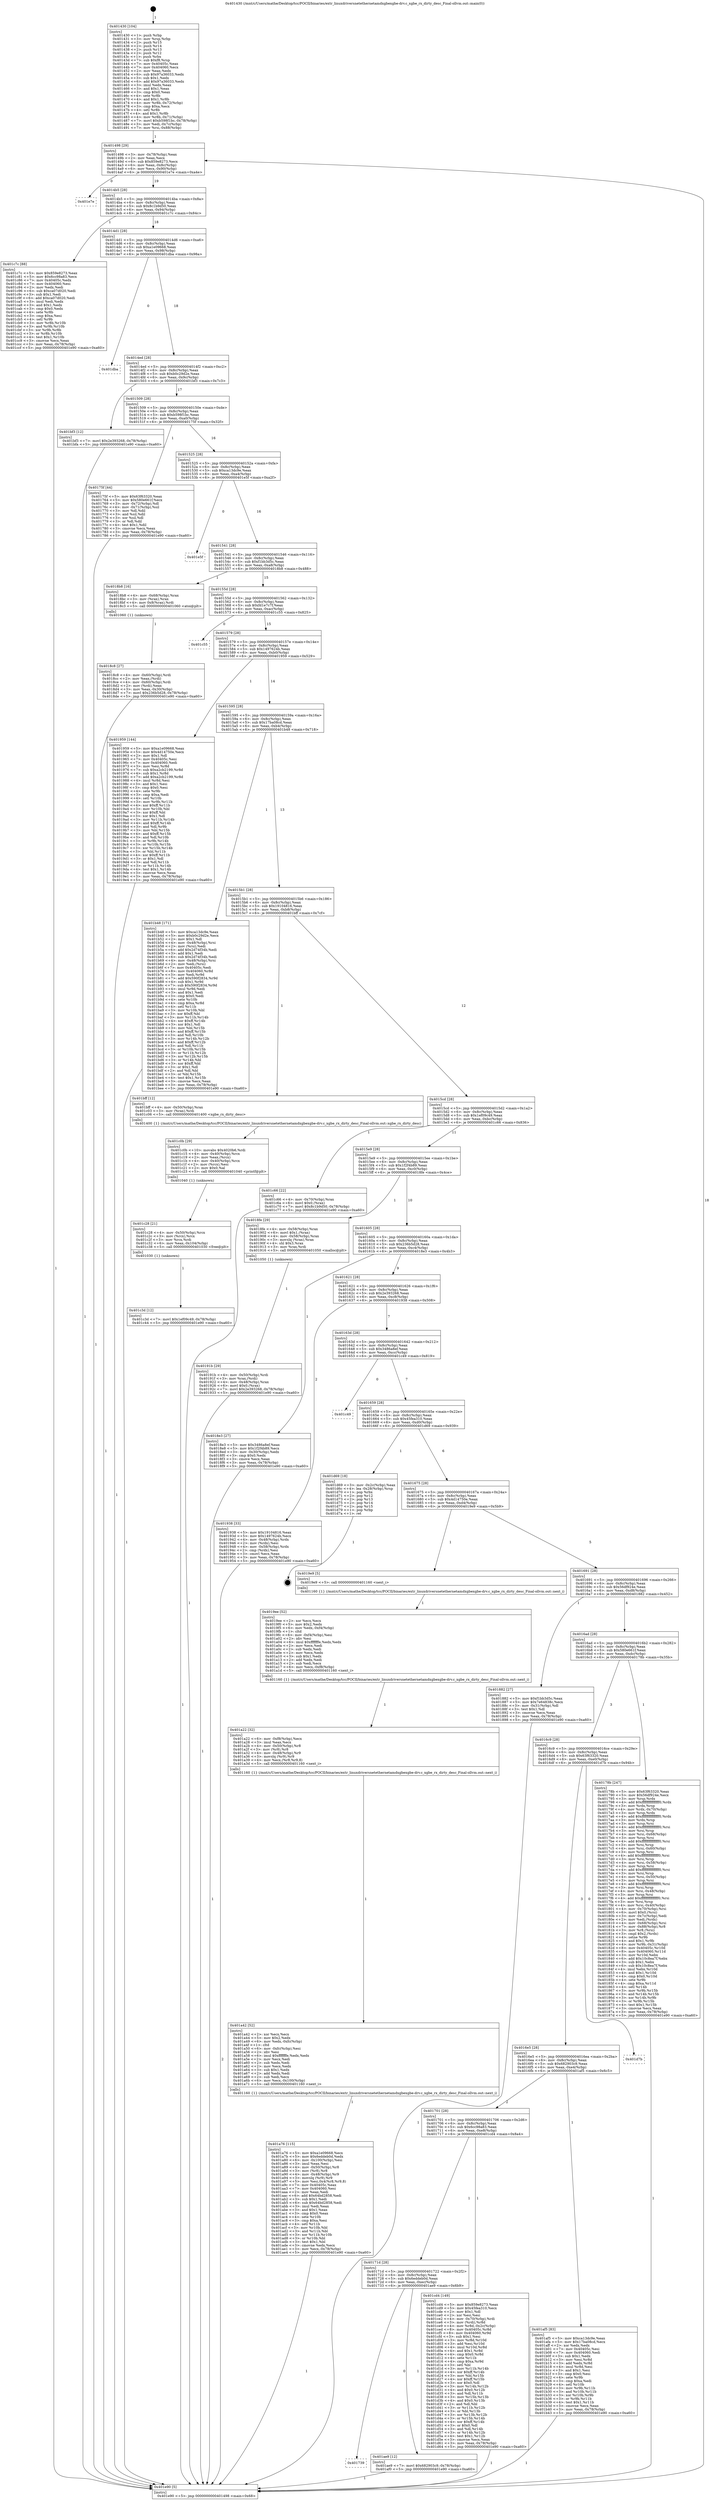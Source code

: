 digraph "0x401430" {
  label = "0x401430 (/mnt/c/Users/mathe/Desktop/tcc/POCII/binaries/extr_linuxdriversnetethernetamdxgbexgbe-drv.c_xgbe_rx_dirty_desc_Final-ollvm.out::main(0))"
  labelloc = "t"
  node[shape=record]

  Entry [label="",width=0.3,height=0.3,shape=circle,fillcolor=black,style=filled]
  "0x401498" [label="{
     0x401498 [29]\l
     | [instrs]\l
     &nbsp;&nbsp;0x401498 \<+3\>: mov -0x78(%rbp),%eax\l
     &nbsp;&nbsp;0x40149b \<+2\>: mov %eax,%ecx\l
     &nbsp;&nbsp;0x40149d \<+6\>: sub $0x859e8273,%ecx\l
     &nbsp;&nbsp;0x4014a3 \<+6\>: mov %eax,-0x8c(%rbp)\l
     &nbsp;&nbsp;0x4014a9 \<+6\>: mov %ecx,-0x90(%rbp)\l
     &nbsp;&nbsp;0x4014af \<+6\>: je 0000000000401e7e \<main+0xa4e\>\l
  }"]
  "0x401e7e" [label="{
     0x401e7e\l
  }", style=dashed]
  "0x4014b5" [label="{
     0x4014b5 [28]\l
     | [instrs]\l
     &nbsp;&nbsp;0x4014b5 \<+5\>: jmp 00000000004014ba \<main+0x8a\>\l
     &nbsp;&nbsp;0x4014ba \<+6\>: mov -0x8c(%rbp),%eax\l
     &nbsp;&nbsp;0x4014c0 \<+5\>: sub $0x8c1b9d50,%eax\l
     &nbsp;&nbsp;0x4014c5 \<+6\>: mov %eax,-0x94(%rbp)\l
     &nbsp;&nbsp;0x4014cb \<+6\>: je 0000000000401c7c \<main+0x84c\>\l
  }"]
  Exit [label="",width=0.3,height=0.3,shape=circle,fillcolor=black,style=filled,peripheries=2]
  "0x401c7c" [label="{
     0x401c7c [88]\l
     | [instrs]\l
     &nbsp;&nbsp;0x401c7c \<+5\>: mov $0x859e8273,%eax\l
     &nbsp;&nbsp;0x401c81 \<+5\>: mov $0x6cc98a83,%ecx\l
     &nbsp;&nbsp;0x401c86 \<+7\>: mov 0x40405c,%edx\l
     &nbsp;&nbsp;0x401c8d \<+7\>: mov 0x404060,%esi\l
     &nbsp;&nbsp;0x401c94 \<+2\>: mov %edx,%edi\l
     &nbsp;&nbsp;0x401c96 \<+6\>: sub $0xca07d020,%edi\l
     &nbsp;&nbsp;0x401c9c \<+3\>: sub $0x1,%edi\l
     &nbsp;&nbsp;0x401c9f \<+6\>: add $0xca07d020,%edi\l
     &nbsp;&nbsp;0x401ca5 \<+3\>: imul %edi,%edx\l
     &nbsp;&nbsp;0x401ca8 \<+3\>: and $0x1,%edx\l
     &nbsp;&nbsp;0x401cab \<+3\>: cmp $0x0,%edx\l
     &nbsp;&nbsp;0x401cae \<+4\>: sete %r8b\l
     &nbsp;&nbsp;0x401cb2 \<+3\>: cmp $0xa,%esi\l
     &nbsp;&nbsp;0x401cb5 \<+4\>: setl %r9b\l
     &nbsp;&nbsp;0x401cb9 \<+3\>: mov %r8b,%r10b\l
     &nbsp;&nbsp;0x401cbc \<+3\>: and %r9b,%r10b\l
     &nbsp;&nbsp;0x401cbf \<+3\>: xor %r9b,%r8b\l
     &nbsp;&nbsp;0x401cc2 \<+3\>: or %r8b,%r10b\l
     &nbsp;&nbsp;0x401cc5 \<+4\>: test $0x1,%r10b\l
     &nbsp;&nbsp;0x401cc9 \<+3\>: cmovne %ecx,%eax\l
     &nbsp;&nbsp;0x401ccc \<+3\>: mov %eax,-0x78(%rbp)\l
     &nbsp;&nbsp;0x401ccf \<+5\>: jmp 0000000000401e90 \<main+0xa60\>\l
  }"]
  "0x4014d1" [label="{
     0x4014d1 [28]\l
     | [instrs]\l
     &nbsp;&nbsp;0x4014d1 \<+5\>: jmp 00000000004014d6 \<main+0xa6\>\l
     &nbsp;&nbsp;0x4014d6 \<+6\>: mov -0x8c(%rbp),%eax\l
     &nbsp;&nbsp;0x4014dc \<+5\>: sub $0xa1e09668,%eax\l
     &nbsp;&nbsp;0x4014e1 \<+6\>: mov %eax,-0x98(%rbp)\l
     &nbsp;&nbsp;0x4014e7 \<+6\>: je 0000000000401dba \<main+0x98a\>\l
  }"]
  "0x401c3d" [label="{
     0x401c3d [12]\l
     | [instrs]\l
     &nbsp;&nbsp;0x401c3d \<+7\>: movl $0x1ef09c49,-0x78(%rbp)\l
     &nbsp;&nbsp;0x401c44 \<+5\>: jmp 0000000000401e90 \<main+0xa60\>\l
  }"]
  "0x401dba" [label="{
     0x401dba\l
  }", style=dashed]
  "0x4014ed" [label="{
     0x4014ed [28]\l
     | [instrs]\l
     &nbsp;&nbsp;0x4014ed \<+5\>: jmp 00000000004014f2 \<main+0xc2\>\l
     &nbsp;&nbsp;0x4014f2 \<+6\>: mov -0x8c(%rbp),%eax\l
     &nbsp;&nbsp;0x4014f8 \<+5\>: sub $0xb0c29d2e,%eax\l
     &nbsp;&nbsp;0x4014fd \<+6\>: mov %eax,-0x9c(%rbp)\l
     &nbsp;&nbsp;0x401503 \<+6\>: je 0000000000401bf3 \<main+0x7c3\>\l
  }"]
  "0x401c28" [label="{
     0x401c28 [21]\l
     | [instrs]\l
     &nbsp;&nbsp;0x401c28 \<+4\>: mov -0x50(%rbp),%rcx\l
     &nbsp;&nbsp;0x401c2c \<+3\>: mov (%rcx),%rcx\l
     &nbsp;&nbsp;0x401c2f \<+3\>: mov %rcx,%rdi\l
     &nbsp;&nbsp;0x401c32 \<+6\>: mov %eax,-0x104(%rbp)\l
     &nbsp;&nbsp;0x401c38 \<+5\>: call 0000000000401030 \<free@plt\>\l
     | [calls]\l
     &nbsp;&nbsp;0x401030 \{1\} (unknown)\l
  }"]
  "0x401bf3" [label="{
     0x401bf3 [12]\l
     | [instrs]\l
     &nbsp;&nbsp;0x401bf3 \<+7\>: movl $0x2e393268,-0x78(%rbp)\l
     &nbsp;&nbsp;0x401bfa \<+5\>: jmp 0000000000401e90 \<main+0xa60\>\l
  }"]
  "0x401509" [label="{
     0x401509 [28]\l
     | [instrs]\l
     &nbsp;&nbsp;0x401509 \<+5\>: jmp 000000000040150e \<main+0xde\>\l
     &nbsp;&nbsp;0x40150e \<+6\>: mov -0x8c(%rbp),%eax\l
     &nbsp;&nbsp;0x401514 \<+5\>: sub $0xb598f1bc,%eax\l
     &nbsp;&nbsp;0x401519 \<+6\>: mov %eax,-0xa0(%rbp)\l
     &nbsp;&nbsp;0x40151f \<+6\>: je 000000000040175f \<main+0x32f\>\l
  }"]
  "0x401c0b" [label="{
     0x401c0b [29]\l
     | [instrs]\l
     &nbsp;&nbsp;0x401c0b \<+10\>: movabs $0x4020b6,%rdi\l
     &nbsp;&nbsp;0x401c15 \<+4\>: mov -0x40(%rbp),%rcx\l
     &nbsp;&nbsp;0x401c19 \<+2\>: mov %eax,(%rcx)\l
     &nbsp;&nbsp;0x401c1b \<+4\>: mov -0x40(%rbp),%rcx\l
     &nbsp;&nbsp;0x401c1f \<+2\>: mov (%rcx),%esi\l
     &nbsp;&nbsp;0x401c21 \<+2\>: mov $0x0,%al\l
     &nbsp;&nbsp;0x401c23 \<+5\>: call 0000000000401040 \<printf@plt\>\l
     | [calls]\l
     &nbsp;&nbsp;0x401040 \{1\} (unknown)\l
  }"]
  "0x40175f" [label="{
     0x40175f [44]\l
     | [instrs]\l
     &nbsp;&nbsp;0x40175f \<+5\>: mov $0x63f63320,%eax\l
     &nbsp;&nbsp;0x401764 \<+5\>: mov $0x580e661f,%ecx\l
     &nbsp;&nbsp;0x401769 \<+3\>: mov -0x72(%rbp),%dl\l
     &nbsp;&nbsp;0x40176c \<+4\>: mov -0x71(%rbp),%sil\l
     &nbsp;&nbsp;0x401770 \<+3\>: mov %dl,%dil\l
     &nbsp;&nbsp;0x401773 \<+3\>: and %sil,%dil\l
     &nbsp;&nbsp;0x401776 \<+3\>: xor %sil,%dl\l
     &nbsp;&nbsp;0x401779 \<+3\>: or %dl,%dil\l
     &nbsp;&nbsp;0x40177c \<+4\>: test $0x1,%dil\l
     &nbsp;&nbsp;0x401780 \<+3\>: cmovne %ecx,%eax\l
     &nbsp;&nbsp;0x401783 \<+3\>: mov %eax,-0x78(%rbp)\l
     &nbsp;&nbsp;0x401786 \<+5\>: jmp 0000000000401e90 \<main+0xa60\>\l
  }"]
  "0x401525" [label="{
     0x401525 [28]\l
     | [instrs]\l
     &nbsp;&nbsp;0x401525 \<+5\>: jmp 000000000040152a \<main+0xfa\>\l
     &nbsp;&nbsp;0x40152a \<+6\>: mov -0x8c(%rbp),%eax\l
     &nbsp;&nbsp;0x401530 \<+5\>: sub $0xca13dc9e,%eax\l
     &nbsp;&nbsp;0x401535 \<+6\>: mov %eax,-0xa4(%rbp)\l
     &nbsp;&nbsp;0x40153b \<+6\>: je 0000000000401e5f \<main+0xa2f\>\l
  }"]
  "0x401e90" [label="{
     0x401e90 [5]\l
     | [instrs]\l
     &nbsp;&nbsp;0x401e90 \<+5\>: jmp 0000000000401498 \<main+0x68\>\l
  }"]
  "0x401430" [label="{
     0x401430 [104]\l
     | [instrs]\l
     &nbsp;&nbsp;0x401430 \<+1\>: push %rbp\l
     &nbsp;&nbsp;0x401431 \<+3\>: mov %rsp,%rbp\l
     &nbsp;&nbsp;0x401434 \<+2\>: push %r15\l
     &nbsp;&nbsp;0x401436 \<+2\>: push %r14\l
     &nbsp;&nbsp;0x401438 \<+2\>: push %r13\l
     &nbsp;&nbsp;0x40143a \<+2\>: push %r12\l
     &nbsp;&nbsp;0x40143c \<+1\>: push %rbx\l
     &nbsp;&nbsp;0x40143d \<+7\>: sub $0xf8,%rsp\l
     &nbsp;&nbsp;0x401444 \<+7\>: mov 0x40405c,%eax\l
     &nbsp;&nbsp;0x40144b \<+7\>: mov 0x404060,%ecx\l
     &nbsp;&nbsp;0x401452 \<+2\>: mov %eax,%edx\l
     &nbsp;&nbsp;0x401454 \<+6\>: sub $0x97a36033,%edx\l
     &nbsp;&nbsp;0x40145a \<+3\>: sub $0x1,%edx\l
     &nbsp;&nbsp;0x40145d \<+6\>: add $0x97a36033,%edx\l
     &nbsp;&nbsp;0x401463 \<+3\>: imul %edx,%eax\l
     &nbsp;&nbsp;0x401466 \<+3\>: and $0x1,%eax\l
     &nbsp;&nbsp;0x401469 \<+3\>: cmp $0x0,%eax\l
     &nbsp;&nbsp;0x40146c \<+4\>: sete %r8b\l
     &nbsp;&nbsp;0x401470 \<+4\>: and $0x1,%r8b\l
     &nbsp;&nbsp;0x401474 \<+4\>: mov %r8b,-0x72(%rbp)\l
     &nbsp;&nbsp;0x401478 \<+3\>: cmp $0xa,%ecx\l
     &nbsp;&nbsp;0x40147b \<+4\>: setl %r8b\l
     &nbsp;&nbsp;0x40147f \<+4\>: and $0x1,%r8b\l
     &nbsp;&nbsp;0x401483 \<+4\>: mov %r8b,-0x71(%rbp)\l
     &nbsp;&nbsp;0x401487 \<+7\>: movl $0xb598f1bc,-0x78(%rbp)\l
     &nbsp;&nbsp;0x40148e \<+3\>: mov %edi,-0x7c(%rbp)\l
     &nbsp;&nbsp;0x401491 \<+7\>: mov %rsi,-0x88(%rbp)\l
  }"]
  "0x401739" [label="{
     0x401739\l
  }", style=dashed]
  "0x401e5f" [label="{
     0x401e5f\l
  }", style=dashed]
  "0x401541" [label="{
     0x401541 [28]\l
     | [instrs]\l
     &nbsp;&nbsp;0x401541 \<+5\>: jmp 0000000000401546 \<main+0x116\>\l
     &nbsp;&nbsp;0x401546 \<+6\>: mov -0x8c(%rbp),%eax\l
     &nbsp;&nbsp;0x40154c \<+5\>: sub $0xf1bb3d5c,%eax\l
     &nbsp;&nbsp;0x401551 \<+6\>: mov %eax,-0xa8(%rbp)\l
     &nbsp;&nbsp;0x401557 \<+6\>: je 00000000004018b8 \<main+0x488\>\l
  }"]
  "0x401ae9" [label="{
     0x401ae9 [12]\l
     | [instrs]\l
     &nbsp;&nbsp;0x401ae9 \<+7\>: movl $0x682903c9,-0x78(%rbp)\l
     &nbsp;&nbsp;0x401af0 \<+5\>: jmp 0000000000401e90 \<main+0xa60\>\l
  }"]
  "0x4018b8" [label="{
     0x4018b8 [16]\l
     | [instrs]\l
     &nbsp;&nbsp;0x4018b8 \<+4\>: mov -0x68(%rbp),%rax\l
     &nbsp;&nbsp;0x4018bc \<+3\>: mov (%rax),%rax\l
     &nbsp;&nbsp;0x4018bf \<+4\>: mov 0x8(%rax),%rdi\l
     &nbsp;&nbsp;0x4018c3 \<+5\>: call 0000000000401060 \<atoi@plt\>\l
     | [calls]\l
     &nbsp;&nbsp;0x401060 \{1\} (unknown)\l
  }"]
  "0x40155d" [label="{
     0x40155d [28]\l
     | [instrs]\l
     &nbsp;&nbsp;0x40155d \<+5\>: jmp 0000000000401562 \<main+0x132\>\l
     &nbsp;&nbsp;0x401562 \<+6\>: mov -0x8c(%rbp),%eax\l
     &nbsp;&nbsp;0x401568 \<+5\>: sub $0xfd1e7c7f,%eax\l
     &nbsp;&nbsp;0x40156d \<+6\>: mov %eax,-0xac(%rbp)\l
     &nbsp;&nbsp;0x401573 \<+6\>: je 0000000000401c55 \<main+0x825\>\l
  }"]
  "0x40171d" [label="{
     0x40171d [28]\l
     | [instrs]\l
     &nbsp;&nbsp;0x40171d \<+5\>: jmp 0000000000401722 \<main+0x2f2\>\l
     &nbsp;&nbsp;0x401722 \<+6\>: mov -0x8c(%rbp),%eax\l
     &nbsp;&nbsp;0x401728 \<+5\>: sub $0x6eddeb0d,%eax\l
     &nbsp;&nbsp;0x40172d \<+6\>: mov %eax,-0xec(%rbp)\l
     &nbsp;&nbsp;0x401733 \<+6\>: je 0000000000401ae9 \<main+0x6b9\>\l
  }"]
  "0x401c55" [label="{
     0x401c55\l
  }", style=dashed]
  "0x401579" [label="{
     0x401579 [28]\l
     | [instrs]\l
     &nbsp;&nbsp;0x401579 \<+5\>: jmp 000000000040157e \<main+0x14e\>\l
     &nbsp;&nbsp;0x40157e \<+6\>: mov -0x8c(%rbp),%eax\l
     &nbsp;&nbsp;0x401584 \<+5\>: sub $0x1497624b,%eax\l
     &nbsp;&nbsp;0x401589 \<+6\>: mov %eax,-0xb0(%rbp)\l
     &nbsp;&nbsp;0x40158f \<+6\>: je 0000000000401959 \<main+0x529\>\l
  }"]
  "0x401cd4" [label="{
     0x401cd4 [149]\l
     | [instrs]\l
     &nbsp;&nbsp;0x401cd4 \<+5\>: mov $0x859e8273,%eax\l
     &nbsp;&nbsp;0x401cd9 \<+5\>: mov $0x45fea310,%ecx\l
     &nbsp;&nbsp;0x401cde \<+2\>: mov $0x1,%dl\l
     &nbsp;&nbsp;0x401ce0 \<+2\>: xor %esi,%esi\l
     &nbsp;&nbsp;0x401ce2 \<+4\>: mov -0x70(%rbp),%rdi\l
     &nbsp;&nbsp;0x401ce6 \<+3\>: mov (%rdi),%r8d\l
     &nbsp;&nbsp;0x401ce9 \<+4\>: mov %r8d,-0x2c(%rbp)\l
     &nbsp;&nbsp;0x401ced \<+8\>: mov 0x40405c,%r8d\l
     &nbsp;&nbsp;0x401cf5 \<+8\>: mov 0x404060,%r9d\l
     &nbsp;&nbsp;0x401cfd \<+3\>: sub $0x1,%esi\l
     &nbsp;&nbsp;0x401d00 \<+3\>: mov %r8d,%r10d\l
     &nbsp;&nbsp;0x401d03 \<+3\>: add %esi,%r10d\l
     &nbsp;&nbsp;0x401d06 \<+4\>: imul %r10d,%r8d\l
     &nbsp;&nbsp;0x401d0a \<+4\>: and $0x1,%r8d\l
     &nbsp;&nbsp;0x401d0e \<+4\>: cmp $0x0,%r8d\l
     &nbsp;&nbsp;0x401d12 \<+4\>: sete %r11b\l
     &nbsp;&nbsp;0x401d16 \<+4\>: cmp $0xa,%r9d\l
     &nbsp;&nbsp;0x401d1a \<+3\>: setl %bl\l
     &nbsp;&nbsp;0x401d1d \<+3\>: mov %r11b,%r14b\l
     &nbsp;&nbsp;0x401d20 \<+4\>: xor $0xff,%r14b\l
     &nbsp;&nbsp;0x401d24 \<+3\>: mov %bl,%r15b\l
     &nbsp;&nbsp;0x401d27 \<+4\>: xor $0xff,%r15b\l
     &nbsp;&nbsp;0x401d2b \<+3\>: xor $0x0,%dl\l
     &nbsp;&nbsp;0x401d2e \<+3\>: mov %r14b,%r12b\l
     &nbsp;&nbsp;0x401d31 \<+4\>: and $0x0,%r12b\l
     &nbsp;&nbsp;0x401d35 \<+3\>: and %dl,%r11b\l
     &nbsp;&nbsp;0x401d38 \<+3\>: mov %r15b,%r13b\l
     &nbsp;&nbsp;0x401d3b \<+4\>: and $0x0,%r13b\l
     &nbsp;&nbsp;0x401d3f \<+2\>: and %dl,%bl\l
     &nbsp;&nbsp;0x401d41 \<+3\>: or %r11b,%r12b\l
     &nbsp;&nbsp;0x401d44 \<+3\>: or %bl,%r13b\l
     &nbsp;&nbsp;0x401d47 \<+3\>: xor %r13b,%r12b\l
     &nbsp;&nbsp;0x401d4a \<+3\>: or %r15b,%r14b\l
     &nbsp;&nbsp;0x401d4d \<+4\>: xor $0xff,%r14b\l
     &nbsp;&nbsp;0x401d51 \<+3\>: or $0x0,%dl\l
     &nbsp;&nbsp;0x401d54 \<+3\>: and %dl,%r14b\l
     &nbsp;&nbsp;0x401d57 \<+3\>: or %r14b,%r12b\l
     &nbsp;&nbsp;0x401d5a \<+4\>: test $0x1,%r12b\l
     &nbsp;&nbsp;0x401d5e \<+3\>: cmovne %ecx,%eax\l
     &nbsp;&nbsp;0x401d61 \<+3\>: mov %eax,-0x78(%rbp)\l
     &nbsp;&nbsp;0x401d64 \<+5\>: jmp 0000000000401e90 \<main+0xa60\>\l
  }"]
  "0x401959" [label="{
     0x401959 [144]\l
     | [instrs]\l
     &nbsp;&nbsp;0x401959 \<+5\>: mov $0xa1e09668,%eax\l
     &nbsp;&nbsp;0x40195e \<+5\>: mov $0x4d14750e,%ecx\l
     &nbsp;&nbsp;0x401963 \<+2\>: mov $0x1,%dl\l
     &nbsp;&nbsp;0x401965 \<+7\>: mov 0x40405c,%esi\l
     &nbsp;&nbsp;0x40196c \<+7\>: mov 0x404060,%edi\l
     &nbsp;&nbsp;0x401973 \<+3\>: mov %esi,%r8d\l
     &nbsp;&nbsp;0x401976 \<+7\>: sub $0xa2cb2199,%r8d\l
     &nbsp;&nbsp;0x40197d \<+4\>: sub $0x1,%r8d\l
     &nbsp;&nbsp;0x401981 \<+7\>: add $0xa2cb2199,%r8d\l
     &nbsp;&nbsp;0x401988 \<+4\>: imul %r8d,%esi\l
     &nbsp;&nbsp;0x40198c \<+3\>: and $0x1,%esi\l
     &nbsp;&nbsp;0x40198f \<+3\>: cmp $0x0,%esi\l
     &nbsp;&nbsp;0x401992 \<+4\>: sete %r9b\l
     &nbsp;&nbsp;0x401996 \<+3\>: cmp $0xa,%edi\l
     &nbsp;&nbsp;0x401999 \<+4\>: setl %r10b\l
     &nbsp;&nbsp;0x40199d \<+3\>: mov %r9b,%r11b\l
     &nbsp;&nbsp;0x4019a0 \<+4\>: xor $0xff,%r11b\l
     &nbsp;&nbsp;0x4019a4 \<+3\>: mov %r10b,%bl\l
     &nbsp;&nbsp;0x4019a7 \<+3\>: xor $0xff,%bl\l
     &nbsp;&nbsp;0x4019aa \<+3\>: xor $0x1,%dl\l
     &nbsp;&nbsp;0x4019ad \<+3\>: mov %r11b,%r14b\l
     &nbsp;&nbsp;0x4019b0 \<+4\>: and $0xff,%r14b\l
     &nbsp;&nbsp;0x4019b4 \<+3\>: and %dl,%r9b\l
     &nbsp;&nbsp;0x4019b7 \<+3\>: mov %bl,%r15b\l
     &nbsp;&nbsp;0x4019ba \<+4\>: and $0xff,%r15b\l
     &nbsp;&nbsp;0x4019be \<+3\>: and %dl,%r10b\l
     &nbsp;&nbsp;0x4019c1 \<+3\>: or %r9b,%r14b\l
     &nbsp;&nbsp;0x4019c4 \<+3\>: or %r10b,%r15b\l
     &nbsp;&nbsp;0x4019c7 \<+3\>: xor %r15b,%r14b\l
     &nbsp;&nbsp;0x4019ca \<+3\>: or %bl,%r11b\l
     &nbsp;&nbsp;0x4019cd \<+4\>: xor $0xff,%r11b\l
     &nbsp;&nbsp;0x4019d1 \<+3\>: or $0x1,%dl\l
     &nbsp;&nbsp;0x4019d4 \<+3\>: and %dl,%r11b\l
     &nbsp;&nbsp;0x4019d7 \<+3\>: or %r11b,%r14b\l
     &nbsp;&nbsp;0x4019da \<+4\>: test $0x1,%r14b\l
     &nbsp;&nbsp;0x4019de \<+3\>: cmovne %ecx,%eax\l
     &nbsp;&nbsp;0x4019e1 \<+3\>: mov %eax,-0x78(%rbp)\l
     &nbsp;&nbsp;0x4019e4 \<+5\>: jmp 0000000000401e90 \<main+0xa60\>\l
  }"]
  "0x401595" [label="{
     0x401595 [28]\l
     | [instrs]\l
     &nbsp;&nbsp;0x401595 \<+5\>: jmp 000000000040159a \<main+0x16a\>\l
     &nbsp;&nbsp;0x40159a \<+6\>: mov -0x8c(%rbp),%eax\l
     &nbsp;&nbsp;0x4015a0 \<+5\>: sub $0x17ba08cd,%eax\l
     &nbsp;&nbsp;0x4015a5 \<+6\>: mov %eax,-0xb4(%rbp)\l
     &nbsp;&nbsp;0x4015ab \<+6\>: je 0000000000401b48 \<main+0x718\>\l
  }"]
  "0x401701" [label="{
     0x401701 [28]\l
     | [instrs]\l
     &nbsp;&nbsp;0x401701 \<+5\>: jmp 0000000000401706 \<main+0x2d6\>\l
     &nbsp;&nbsp;0x401706 \<+6\>: mov -0x8c(%rbp),%eax\l
     &nbsp;&nbsp;0x40170c \<+5\>: sub $0x6cc98a83,%eax\l
     &nbsp;&nbsp;0x401711 \<+6\>: mov %eax,-0xe8(%rbp)\l
     &nbsp;&nbsp;0x401717 \<+6\>: je 0000000000401cd4 \<main+0x8a4\>\l
  }"]
  "0x401b48" [label="{
     0x401b48 [171]\l
     | [instrs]\l
     &nbsp;&nbsp;0x401b48 \<+5\>: mov $0xca13dc9e,%eax\l
     &nbsp;&nbsp;0x401b4d \<+5\>: mov $0xb0c29d2e,%ecx\l
     &nbsp;&nbsp;0x401b52 \<+2\>: mov $0x1,%dl\l
     &nbsp;&nbsp;0x401b54 \<+4\>: mov -0x48(%rbp),%rsi\l
     &nbsp;&nbsp;0x401b58 \<+2\>: mov (%rsi),%edi\l
     &nbsp;&nbsp;0x401b5a \<+6\>: add $0x2d74f34b,%edi\l
     &nbsp;&nbsp;0x401b60 \<+3\>: add $0x1,%edi\l
     &nbsp;&nbsp;0x401b63 \<+6\>: sub $0x2d74f34b,%edi\l
     &nbsp;&nbsp;0x401b69 \<+4\>: mov -0x48(%rbp),%rsi\l
     &nbsp;&nbsp;0x401b6d \<+2\>: mov %edi,(%rsi)\l
     &nbsp;&nbsp;0x401b6f \<+7\>: mov 0x40405c,%edi\l
     &nbsp;&nbsp;0x401b76 \<+8\>: mov 0x404060,%r8d\l
     &nbsp;&nbsp;0x401b7e \<+3\>: mov %edi,%r9d\l
     &nbsp;&nbsp;0x401b81 \<+7\>: add $0x590f2834,%r9d\l
     &nbsp;&nbsp;0x401b88 \<+4\>: sub $0x1,%r9d\l
     &nbsp;&nbsp;0x401b8c \<+7\>: sub $0x590f2834,%r9d\l
     &nbsp;&nbsp;0x401b93 \<+4\>: imul %r9d,%edi\l
     &nbsp;&nbsp;0x401b97 \<+3\>: and $0x1,%edi\l
     &nbsp;&nbsp;0x401b9a \<+3\>: cmp $0x0,%edi\l
     &nbsp;&nbsp;0x401b9d \<+4\>: sete %r10b\l
     &nbsp;&nbsp;0x401ba1 \<+4\>: cmp $0xa,%r8d\l
     &nbsp;&nbsp;0x401ba5 \<+4\>: setl %r11b\l
     &nbsp;&nbsp;0x401ba9 \<+3\>: mov %r10b,%bl\l
     &nbsp;&nbsp;0x401bac \<+3\>: xor $0xff,%bl\l
     &nbsp;&nbsp;0x401baf \<+3\>: mov %r11b,%r14b\l
     &nbsp;&nbsp;0x401bb2 \<+4\>: xor $0xff,%r14b\l
     &nbsp;&nbsp;0x401bb6 \<+3\>: xor $0x1,%dl\l
     &nbsp;&nbsp;0x401bb9 \<+3\>: mov %bl,%r15b\l
     &nbsp;&nbsp;0x401bbc \<+4\>: and $0xff,%r15b\l
     &nbsp;&nbsp;0x401bc0 \<+3\>: and %dl,%r10b\l
     &nbsp;&nbsp;0x401bc3 \<+3\>: mov %r14b,%r12b\l
     &nbsp;&nbsp;0x401bc6 \<+4\>: and $0xff,%r12b\l
     &nbsp;&nbsp;0x401bca \<+3\>: and %dl,%r11b\l
     &nbsp;&nbsp;0x401bcd \<+3\>: or %r10b,%r15b\l
     &nbsp;&nbsp;0x401bd0 \<+3\>: or %r11b,%r12b\l
     &nbsp;&nbsp;0x401bd3 \<+3\>: xor %r12b,%r15b\l
     &nbsp;&nbsp;0x401bd6 \<+3\>: or %r14b,%bl\l
     &nbsp;&nbsp;0x401bd9 \<+3\>: xor $0xff,%bl\l
     &nbsp;&nbsp;0x401bdc \<+3\>: or $0x1,%dl\l
     &nbsp;&nbsp;0x401bdf \<+2\>: and %dl,%bl\l
     &nbsp;&nbsp;0x401be1 \<+3\>: or %bl,%r15b\l
     &nbsp;&nbsp;0x401be4 \<+4\>: test $0x1,%r15b\l
     &nbsp;&nbsp;0x401be8 \<+3\>: cmovne %ecx,%eax\l
     &nbsp;&nbsp;0x401beb \<+3\>: mov %eax,-0x78(%rbp)\l
     &nbsp;&nbsp;0x401bee \<+5\>: jmp 0000000000401e90 \<main+0xa60\>\l
  }"]
  "0x4015b1" [label="{
     0x4015b1 [28]\l
     | [instrs]\l
     &nbsp;&nbsp;0x4015b1 \<+5\>: jmp 00000000004015b6 \<main+0x186\>\l
     &nbsp;&nbsp;0x4015b6 \<+6\>: mov -0x8c(%rbp),%eax\l
     &nbsp;&nbsp;0x4015bc \<+5\>: sub $0x19104816,%eax\l
     &nbsp;&nbsp;0x4015c1 \<+6\>: mov %eax,-0xb8(%rbp)\l
     &nbsp;&nbsp;0x4015c7 \<+6\>: je 0000000000401bff \<main+0x7cf\>\l
  }"]
  "0x401af5" [label="{
     0x401af5 [83]\l
     | [instrs]\l
     &nbsp;&nbsp;0x401af5 \<+5\>: mov $0xca13dc9e,%eax\l
     &nbsp;&nbsp;0x401afa \<+5\>: mov $0x17ba08cd,%ecx\l
     &nbsp;&nbsp;0x401aff \<+2\>: xor %edx,%edx\l
     &nbsp;&nbsp;0x401b01 \<+7\>: mov 0x40405c,%esi\l
     &nbsp;&nbsp;0x401b08 \<+7\>: mov 0x404060,%edi\l
     &nbsp;&nbsp;0x401b0f \<+3\>: sub $0x1,%edx\l
     &nbsp;&nbsp;0x401b12 \<+3\>: mov %esi,%r8d\l
     &nbsp;&nbsp;0x401b15 \<+3\>: add %edx,%r8d\l
     &nbsp;&nbsp;0x401b18 \<+4\>: imul %r8d,%esi\l
     &nbsp;&nbsp;0x401b1c \<+3\>: and $0x1,%esi\l
     &nbsp;&nbsp;0x401b1f \<+3\>: cmp $0x0,%esi\l
     &nbsp;&nbsp;0x401b22 \<+4\>: sete %r9b\l
     &nbsp;&nbsp;0x401b26 \<+3\>: cmp $0xa,%edi\l
     &nbsp;&nbsp;0x401b29 \<+4\>: setl %r10b\l
     &nbsp;&nbsp;0x401b2d \<+3\>: mov %r9b,%r11b\l
     &nbsp;&nbsp;0x401b30 \<+3\>: and %r10b,%r11b\l
     &nbsp;&nbsp;0x401b33 \<+3\>: xor %r10b,%r9b\l
     &nbsp;&nbsp;0x401b36 \<+3\>: or %r9b,%r11b\l
     &nbsp;&nbsp;0x401b39 \<+4\>: test $0x1,%r11b\l
     &nbsp;&nbsp;0x401b3d \<+3\>: cmovne %ecx,%eax\l
     &nbsp;&nbsp;0x401b40 \<+3\>: mov %eax,-0x78(%rbp)\l
     &nbsp;&nbsp;0x401b43 \<+5\>: jmp 0000000000401e90 \<main+0xa60\>\l
  }"]
  "0x401bff" [label="{
     0x401bff [12]\l
     | [instrs]\l
     &nbsp;&nbsp;0x401bff \<+4\>: mov -0x50(%rbp),%rax\l
     &nbsp;&nbsp;0x401c03 \<+3\>: mov (%rax),%rdi\l
     &nbsp;&nbsp;0x401c06 \<+5\>: call 0000000000401400 \<xgbe_rx_dirty_desc\>\l
     | [calls]\l
     &nbsp;&nbsp;0x401400 \{1\} (/mnt/c/Users/mathe/Desktop/tcc/POCII/binaries/extr_linuxdriversnetethernetamdxgbexgbe-drv.c_xgbe_rx_dirty_desc_Final-ollvm.out::xgbe_rx_dirty_desc)\l
  }"]
  "0x4015cd" [label="{
     0x4015cd [28]\l
     | [instrs]\l
     &nbsp;&nbsp;0x4015cd \<+5\>: jmp 00000000004015d2 \<main+0x1a2\>\l
     &nbsp;&nbsp;0x4015d2 \<+6\>: mov -0x8c(%rbp),%eax\l
     &nbsp;&nbsp;0x4015d8 \<+5\>: sub $0x1ef09c49,%eax\l
     &nbsp;&nbsp;0x4015dd \<+6\>: mov %eax,-0xbc(%rbp)\l
     &nbsp;&nbsp;0x4015e3 \<+6\>: je 0000000000401c66 \<main+0x836\>\l
  }"]
  "0x4016e5" [label="{
     0x4016e5 [28]\l
     | [instrs]\l
     &nbsp;&nbsp;0x4016e5 \<+5\>: jmp 00000000004016ea \<main+0x2ba\>\l
     &nbsp;&nbsp;0x4016ea \<+6\>: mov -0x8c(%rbp),%eax\l
     &nbsp;&nbsp;0x4016f0 \<+5\>: sub $0x682903c9,%eax\l
     &nbsp;&nbsp;0x4016f5 \<+6\>: mov %eax,-0xe4(%rbp)\l
     &nbsp;&nbsp;0x4016fb \<+6\>: je 0000000000401af5 \<main+0x6c5\>\l
  }"]
  "0x401c66" [label="{
     0x401c66 [22]\l
     | [instrs]\l
     &nbsp;&nbsp;0x401c66 \<+4\>: mov -0x70(%rbp),%rax\l
     &nbsp;&nbsp;0x401c6a \<+6\>: movl $0x0,(%rax)\l
     &nbsp;&nbsp;0x401c70 \<+7\>: movl $0x8c1b9d50,-0x78(%rbp)\l
     &nbsp;&nbsp;0x401c77 \<+5\>: jmp 0000000000401e90 \<main+0xa60\>\l
  }"]
  "0x4015e9" [label="{
     0x4015e9 [28]\l
     | [instrs]\l
     &nbsp;&nbsp;0x4015e9 \<+5\>: jmp 00000000004015ee \<main+0x1be\>\l
     &nbsp;&nbsp;0x4015ee \<+6\>: mov -0x8c(%rbp),%eax\l
     &nbsp;&nbsp;0x4015f4 \<+5\>: sub $0x1f2f4b89,%eax\l
     &nbsp;&nbsp;0x4015f9 \<+6\>: mov %eax,-0xc0(%rbp)\l
     &nbsp;&nbsp;0x4015ff \<+6\>: je 00000000004018fe \<main+0x4ce\>\l
  }"]
  "0x401d7b" [label="{
     0x401d7b\l
  }", style=dashed]
  "0x4018fe" [label="{
     0x4018fe [29]\l
     | [instrs]\l
     &nbsp;&nbsp;0x4018fe \<+4\>: mov -0x58(%rbp),%rax\l
     &nbsp;&nbsp;0x401902 \<+6\>: movl $0x1,(%rax)\l
     &nbsp;&nbsp;0x401908 \<+4\>: mov -0x58(%rbp),%rax\l
     &nbsp;&nbsp;0x40190c \<+3\>: movslq (%rax),%rax\l
     &nbsp;&nbsp;0x40190f \<+4\>: shl $0x3,%rax\l
     &nbsp;&nbsp;0x401913 \<+3\>: mov %rax,%rdi\l
     &nbsp;&nbsp;0x401916 \<+5\>: call 0000000000401050 \<malloc@plt\>\l
     | [calls]\l
     &nbsp;&nbsp;0x401050 \{1\} (unknown)\l
  }"]
  "0x401605" [label="{
     0x401605 [28]\l
     | [instrs]\l
     &nbsp;&nbsp;0x401605 \<+5\>: jmp 000000000040160a \<main+0x1da\>\l
     &nbsp;&nbsp;0x40160a \<+6\>: mov -0x8c(%rbp),%eax\l
     &nbsp;&nbsp;0x401610 \<+5\>: sub $0x236b5d28,%eax\l
     &nbsp;&nbsp;0x401615 \<+6\>: mov %eax,-0xc4(%rbp)\l
     &nbsp;&nbsp;0x40161b \<+6\>: je 00000000004018e3 \<main+0x4b3\>\l
  }"]
  "0x401a76" [label="{
     0x401a76 [115]\l
     | [instrs]\l
     &nbsp;&nbsp;0x401a76 \<+5\>: mov $0xa1e09668,%ecx\l
     &nbsp;&nbsp;0x401a7b \<+5\>: mov $0x6eddeb0d,%edx\l
     &nbsp;&nbsp;0x401a80 \<+6\>: mov -0x100(%rbp),%esi\l
     &nbsp;&nbsp;0x401a86 \<+3\>: imul %eax,%esi\l
     &nbsp;&nbsp;0x401a89 \<+4\>: mov -0x50(%rbp),%r8\l
     &nbsp;&nbsp;0x401a8d \<+3\>: mov (%r8),%r8\l
     &nbsp;&nbsp;0x401a90 \<+4\>: mov -0x48(%rbp),%r9\l
     &nbsp;&nbsp;0x401a94 \<+3\>: movslq (%r9),%r9\l
     &nbsp;&nbsp;0x401a97 \<+5\>: mov %esi,0x4(%r8,%r9,8)\l
     &nbsp;&nbsp;0x401a9c \<+7\>: mov 0x40405c,%eax\l
     &nbsp;&nbsp;0x401aa3 \<+7\>: mov 0x404060,%esi\l
     &nbsp;&nbsp;0x401aaa \<+2\>: mov %eax,%edi\l
     &nbsp;&nbsp;0x401aac \<+6\>: add $0x64bd2858,%edi\l
     &nbsp;&nbsp;0x401ab2 \<+3\>: sub $0x1,%edi\l
     &nbsp;&nbsp;0x401ab5 \<+6\>: sub $0x64bd2858,%edi\l
     &nbsp;&nbsp;0x401abb \<+3\>: imul %edi,%eax\l
     &nbsp;&nbsp;0x401abe \<+3\>: and $0x1,%eax\l
     &nbsp;&nbsp;0x401ac1 \<+3\>: cmp $0x0,%eax\l
     &nbsp;&nbsp;0x401ac4 \<+4\>: sete %r10b\l
     &nbsp;&nbsp;0x401ac8 \<+3\>: cmp $0xa,%esi\l
     &nbsp;&nbsp;0x401acb \<+4\>: setl %r11b\l
     &nbsp;&nbsp;0x401acf \<+3\>: mov %r10b,%bl\l
     &nbsp;&nbsp;0x401ad2 \<+3\>: and %r11b,%bl\l
     &nbsp;&nbsp;0x401ad5 \<+3\>: xor %r11b,%r10b\l
     &nbsp;&nbsp;0x401ad8 \<+3\>: or %r10b,%bl\l
     &nbsp;&nbsp;0x401adb \<+3\>: test $0x1,%bl\l
     &nbsp;&nbsp;0x401ade \<+3\>: cmovne %edx,%ecx\l
     &nbsp;&nbsp;0x401ae1 \<+3\>: mov %ecx,-0x78(%rbp)\l
     &nbsp;&nbsp;0x401ae4 \<+5\>: jmp 0000000000401e90 \<main+0xa60\>\l
  }"]
  "0x4018e3" [label="{
     0x4018e3 [27]\l
     | [instrs]\l
     &nbsp;&nbsp;0x4018e3 \<+5\>: mov $0x3486a8ef,%eax\l
     &nbsp;&nbsp;0x4018e8 \<+5\>: mov $0x1f2f4b89,%ecx\l
     &nbsp;&nbsp;0x4018ed \<+3\>: mov -0x30(%rbp),%edx\l
     &nbsp;&nbsp;0x4018f0 \<+3\>: cmp $0x0,%edx\l
     &nbsp;&nbsp;0x4018f3 \<+3\>: cmove %ecx,%eax\l
     &nbsp;&nbsp;0x4018f6 \<+3\>: mov %eax,-0x78(%rbp)\l
     &nbsp;&nbsp;0x4018f9 \<+5\>: jmp 0000000000401e90 \<main+0xa60\>\l
  }"]
  "0x401621" [label="{
     0x401621 [28]\l
     | [instrs]\l
     &nbsp;&nbsp;0x401621 \<+5\>: jmp 0000000000401626 \<main+0x1f6\>\l
     &nbsp;&nbsp;0x401626 \<+6\>: mov -0x8c(%rbp),%eax\l
     &nbsp;&nbsp;0x40162c \<+5\>: sub $0x2e393268,%eax\l
     &nbsp;&nbsp;0x401631 \<+6\>: mov %eax,-0xc8(%rbp)\l
     &nbsp;&nbsp;0x401637 \<+6\>: je 0000000000401938 \<main+0x508\>\l
  }"]
  "0x401a42" [label="{
     0x401a42 [52]\l
     | [instrs]\l
     &nbsp;&nbsp;0x401a42 \<+2\>: xor %ecx,%ecx\l
     &nbsp;&nbsp;0x401a44 \<+5\>: mov $0x2,%edx\l
     &nbsp;&nbsp;0x401a49 \<+6\>: mov %edx,-0xfc(%rbp)\l
     &nbsp;&nbsp;0x401a4f \<+1\>: cltd\l
     &nbsp;&nbsp;0x401a50 \<+6\>: mov -0xfc(%rbp),%esi\l
     &nbsp;&nbsp;0x401a56 \<+2\>: idiv %esi\l
     &nbsp;&nbsp;0x401a58 \<+6\>: imul $0xfffffffe,%edx,%edx\l
     &nbsp;&nbsp;0x401a5e \<+2\>: mov %ecx,%edi\l
     &nbsp;&nbsp;0x401a60 \<+2\>: sub %edx,%edi\l
     &nbsp;&nbsp;0x401a62 \<+2\>: mov %ecx,%edx\l
     &nbsp;&nbsp;0x401a64 \<+3\>: sub $0x1,%edx\l
     &nbsp;&nbsp;0x401a67 \<+2\>: add %edx,%edi\l
     &nbsp;&nbsp;0x401a69 \<+2\>: sub %edi,%ecx\l
     &nbsp;&nbsp;0x401a6b \<+6\>: mov %ecx,-0x100(%rbp)\l
     &nbsp;&nbsp;0x401a71 \<+5\>: call 0000000000401160 \<next_i\>\l
     | [calls]\l
     &nbsp;&nbsp;0x401160 \{1\} (/mnt/c/Users/mathe/Desktop/tcc/POCII/binaries/extr_linuxdriversnetethernetamdxgbexgbe-drv.c_xgbe_rx_dirty_desc_Final-ollvm.out::next_i)\l
  }"]
  "0x401938" [label="{
     0x401938 [33]\l
     | [instrs]\l
     &nbsp;&nbsp;0x401938 \<+5\>: mov $0x19104816,%eax\l
     &nbsp;&nbsp;0x40193d \<+5\>: mov $0x1497624b,%ecx\l
     &nbsp;&nbsp;0x401942 \<+4\>: mov -0x48(%rbp),%rdx\l
     &nbsp;&nbsp;0x401946 \<+2\>: mov (%rdx),%esi\l
     &nbsp;&nbsp;0x401948 \<+4\>: mov -0x58(%rbp),%rdx\l
     &nbsp;&nbsp;0x40194c \<+2\>: cmp (%rdx),%esi\l
     &nbsp;&nbsp;0x40194e \<+3\>: cmovl %ecx,%eax\l
     &nbsp;&nbsp;0x401951 \<+3\>: mov %eax,-0x78(%rbp)\l
     &nbsp;&nbsp;0x401954 \<+5\>: jmp 0000000000401e90 \<main+0xa60\>\l
  }"]
  "0x40163d" [label="{
     0x40163d [28]\l
     | [instrs]\l
     &nbsp;&nbsp;0x40163d \<+5\>: jmp 0000000000401642 \<main+0x212\>\l
     &nbsp;&nbsp;0x401642 \<+6\>: mov -0x8c(%rbp),%eax\l
     &nbsp;&nbsp;0x401648 \<+5\>: sub $0x3486a8ef,%eax\l
     &nbsp;&nbsp;0x40164d \<+6\>: mov %eax,-0xcc(%rbp)\l
     &nbsp;&nbsp;0x401653 \<+6\>: je 0000000000401c49 \<main+0x819\>\l
  }"]
  "0x401a22" [label="{
     0x401a22 [32]\l
     | [instrs]\l
     &nbsp;&nbsp;0x401a22 \<+6\>: mov -0xf8(%rbp),%ecx\l
     &nbsp;&nbsp;0x401a28 \<+3\>: imul %eax,%ecx\l
     &nbsp;&nbsp;0x401a2b \<+4\>: mov -0x50(%rbp),%r8\l
     &nbsp;&nbsp;0x401a2f \<+3\>: mov (%r8),%r8\l
     &nbsp;&nbsp;0x401a32 \<+4\>: mov -0x48(%rbp),%r9\l
     &nbsp;&nbsp;0x401a36 \<+3\>: movslq (%r9),%r9\l
     &nbsp;&nbsp;0x401a39 \<+4\>: mov %ecx,(%r8,%r9,8)\l
     &nbsp;&nbsp;0x401a3d \<+5\>: call 0000000000401160 \<next_i\>\l
     | [calls]\l
     &nbsp;&nbsp;0x401160 \{1\} (/mnt/c/Users/mathe/Desktop/tcc/POCII/binaries/extr_linuxdriversnetethernetamdxgbexgbe-drv.c_xgbe_rx_dirty_desc_Final-ollvm.out::next_i)\l
  }"]
  "0x401c49" [label="{
     0x401c49\l
  }", style=dashed]
  "0x401659" [label="{
     0x401659 [28]\l
     | [instrs]\l
     &nbsp;&nbsp;0x401659 \<+5\>: jmp 000000000040165e \<main+0x22e\>\l
     &nbsp;&nbsp;0x40165e \<+6\>: mov -0x8c(%rbp),%eax\l
     &nbsp;&nbsp;0x401664 \<+5\>: sub $0x45fea310,%eax\l
     &nbsp;&nbsp;0x401669 \<+6\>: mov %eax,-0xd0(%rbp)\l
     &nbsp;&nbsp;0x40166f \<+6\>: je 0000000000401d69 \<main+0x939\>\l
  }"]
  "0x4019ee" [label="{
     0x4019ee [52]\l
     | [instrs]\l
     &nbsp;&nbsp;0x4019ee \<+2\>: xor %ecx,%ecx\l
     &nbsp;&nbsp;0x4019f0 \<+5\>: mov $0x2,%edx\l
     &nbsp;&nbsp;0x4019f5 \<+6\>: mov %edx,-0xf4(%rbp)\l
     &nbsp;&nbsp;0x4019fb \<+1\>: cltd\l
     &nbsp;&nbsp;0x4019fc \<+6\>: mov -0xf4(%rbp),%esi\l
     &nbsp;&nbsp;0x401a02 \<+2\>: idiv %esi\l
     &nbsp;&nbsp;0x401a04 \<+6\>: imul $0xfffffffe,%edx,%edx\l
     &nbsp;&nbsp;0x401a0a \<+2\>: mov %ecx,%edi\l
     &nbsp;&nbsp;0x401a0c \<+2\>: sub %edx,%edi\l
     &nbsp;&nbsp;0x401a0e \<+2\>: mov %ecx,%edx\l
     &nbsp;&nbsp;0x401a10 \<+3\>: sub $0x1,%edx\l
     &nbsp;&nbsp;0x401a13 \<+2\>: add %edx,%edi\l
     &nbsp;&nbsp;0x401a15 \<+2\>: sub %edi,%ecx\l
     &nbsp;&nbsp;0x401a17 \<+6\>: mov %ecx,-0xf8(%rbp)\l
     &nbsp;&nbsp;0x401a1d \<+5\>: call 0000000000401160 \<next_i\>\l
     | [calls]\l
     &nbsp;&nbsp;0x401160 \{1\} (/mnt/c/Users/mathe/Desktop/tcc/POCII/binaries/extr_linuxdriversnetethernetamdxgbexgbe-drv.c_xgbe_rx_dirty_desc_Final-ollvm.out::next_i)\l
  }"]
  "0x401d69" [label="{
     0x401d69 [18]\l
     | [instrs]\l
     &nbsp;&nbsp;0x401d69 \<+3\>: mov -0x2c(%rbp),%eax\l
     &nbsp;&nbsp;0x401d6c \<+4\>: lea -0x28(%rbp),%rsp\l
     &nbsp;&nbsp;0x401d70 \<+1\>: pop %rbx\l
     &nbsp;&nbsp;0x401d71 \<+2\>: pop %r12\l
     &nbsp;&nbsp;0x401d73 \<+2\>: pop %r13\l
     &nbsp;&nbsp;0x401d75 \<+2\>: pop %r14\l
     &nbsp;&nbsp;0x401d77 \<+2\>: pop %r15\l
     &nbsp;&nbsp;0x401d79 \<+1\>: pop %rbp\l
     &nbsp;&nbsp;0x401d7a \<+1\>: ret\l
  }"]
  "0x401675" [label="{
     0x401675 [28]\l
     | [instrs]\l
     &nbsp;&nbsp;0x401675 \<+5\>: jmp 000000000040167a \<main+0x24a\>\l
     &nbsp;&nbsp;0x40167a \<+6\>: mov -0x8c(%rbp),%eax\l
     &nbsp;&nbsp;0x401680 \<+5\>: sub $0x4d14750e,%eax\l
     &nbsp;&nbsp;0x401685 \<+6\>: mov %eax,-0xd4(%rbp)\l
     &nbsp;&nbsp;0x40168b \<+6\>: je 00000000004019e9 \<main+0x5b9\>\l
  }"]
  "0x40191b" [label="{
     0x40191b [29]\l
     | [instrs]\l
     &nbsp;&nbsp;0x40191b \<+4\>: mov -0x50(%rbp),%rdi\l
     &nbsp;&nbsp;0x40191f \<+3\>: mov %rax,(%rdi)\l
     &nbsp;&nbsp;0x401922 \<+4\>: mov -0x48(%rbp),%rax\l
     &nbsp;&nbsp;0x401926 \<+6\>: movl $0x0,(%rax)\l
     &nbsp;&nbsp;0x40192c \<+7\>: movl $0x2e393268,-0x78(%rbp)\l
     &nbsp;&nbsp;0x401933 \<+5\>: jmp 0000000000401e90 \<main+0xa60\>\l
  }"]
  "0x4019e9" [label="{
     0x4019e9 [5]\l
     | [instrs]\l
     &nbsp;&nbsp;0x4019e9 \<+5\>: call 0000000000401160 \<next_i\>\l
     | [calls]\l
     &nbsp;&nbsp;0x401160 \{1\} (/mnt/c/Users/mathe/Desktop/tcc/POCII/binaries/extr_linuxdriversnetethernetamdxgbexgbe-drv.c_xgbe_rx_dirty_desc_Final-ollvm.out::next_i)\l
  }"]
  "0x401691" [label="{
     0x401691 [28]\l
     | [instrs]\l
     &nbsp;&nbsp;0x401691 \<+5\>: jmp 0000000000401696 \<main+0x266\>\l
     &nbsp;&nbsp;0x401696 \<+6\>: mov -0x8c(%rbp),%eax\l
     &nbsp;&nbsp;0x40169c \<+5\>: sub $0x56df924e,%eax\l
     &nbsp;&nbsp;0x4016a1 \<+6\>: mov %eax,-0xd8(%rbp)\l
     &nbsp;&nbsp;0x4016a7 \<+6\>: je 0000000000401882 \<main+0x452\>\l
  }"]
  "0x4018c8" [label="{
     0x4018c8 [27]\l
     | [instrs]\l
     &nbsp;&nbsp;0x4018c8 \<+4\>: mov -0x60(%rbp),%rdi\l
     &nbsp;&nbsp;0x4018cc \<+2\>: mov %eax,(%rdi)\l
     &nbsp;&nbsp;0x4018ce \<+4\>: mov -0x60(%rbp),%rdi\l
     &nbsp;&nbsp;0x4018d2 \<+2\>: mov (%rdi),%eax\l
     &nbsp;&nbsp;0x4018d4 \<+3\>: mov %eax,-0x30(%rbp)\l
     &nbsp;&nbsp;0x4018d7 \<+7\>: movl $0x236b5d28,-0x78(%rbp)\l
     &nbsp;&nbsp;0x4018de \<+5\>: jmp 0000000000401e90 \<main+0xa60\>\l
  }"]
  "0x401882" [label="{
     0x401882 [27]\l
     | [instrs]\l
     &nbsp;&nbsp;0x401882 \<+5\>: mov $0xf1bb3d5c,%eax\l
     &nbsp;&nbsp;0x401887 \<+5\>: mov $0x7e64838c,%ecx\l
     &nbsp;&nbsp;0x40188c \<+3\>: mov -0x31(%rbp),%dl\l
     &nbsp;&nbsp;0x40188f \<+3\>: test $0x1,%dl\l
     &nbsp;&nbsp;0x401892 \<+3\>: cmovne %ecx,%eax\l
     &nbsp;&nbsp;0x401895 \<+3\>: mov %eax,-0x78(%rbp)\l
     &nbsp;&nbsp;0x401898 \<+5\>: jmp 0000000000401e90 \<main+0xa60\>\l
  }"]
  "0x4016ad" [label="{
     0x4016ad [28]\l
     | [instrs]\l
     &nbsp;&nbsp;0x4016ad \<+5\>: jmp 00000000004016b2 \<main+0x282\>\l
     &nbsp;&nbsp;0x4016b2 \<+6\>: mov -0x8c(%rbp),%eax\l
     &nbsp;&nbsp;0x4016b8 \<+5\>: sub $0x580e661f,%eax\l
     &nbsp;&nbsp;0x4016bd \<+6\>: mov %eax,-0xdc(%rbp)\l
     &nbsp;&nbsp;0x4016c3 \<+6\>: je 000000000040178b \<main+0x35b\>\l
  }"]
  "0x4016c9" [label="{
     0x4016c9 [28]\l
     | [instrs]\l
     &nbsp;&nbsp;0x4016c9 \<+5\>: jmp 00000000004016ce \<main+0x29e\>\l
     &nbsp;&nbsp;0x4016ce \<+6\>: mov -0x8c(%rbp),%eax\l
     &nbsp;&nbsp;0x4016d4 \<+5\>: sub $0x63f63320,%eax\l
     &nbsp;&nbsp;0x4016d9 \<+6\>: mov %eax,-0xe0(%rbp)\l
     &nbsp;&nbsp;0x4016df \<+6\>: je 0000000000401d7b \<main+0x94b\>\l
  }"]
  "0x40178b" [label="{
     0x40178b [247]\l
     | [instrs]\l
     &nbsp;&nbsp;0x40178b \<+5\>: mov $0x63f63320,%eax\l
     &nbsp;&nbsp;0x401790 \<+5\>: mov $0x56df924e,%ecx\l
     &nbsp;&nbsp;0x401795 \<+3\>: mov %rsp,%rdx\l
     &nbsp;&nbsp;0x401798 \<+4\>: add $0xfffffffffffffff0,%rdx\l
     &nbsp;&nbsp;0x40179c \<+3\>: mov %rdx,%rsp\l
     &nbsp;&nbsp;0x40179f \<+4\>: mov %rdx,-0x70(%rbp)\l
     &nbsp;&nbsp;0x4017a3 \<+3\>: mov %rsp,%rdx\l
     &nbsp;&nbsp;0x4017a6 \<+4\>: add $0xfffffffffffffff0,%rdx\l
     &nbsp;&nbsp;0x4017aa \<+3\>: mov %rdx,%rsp\l
     &nbsp;&nbsp;0x4017ad \<+3\>: mov %rsp,%rsi\l
     &nbsp;&nbsp;0x4017b0 \<+4\>: add $0xfffffffffffffff0,%rsi\l
     &nbsp;&nbsp;0x4017b4 \<+3\>: mov %rsi,%rsp\l
     &nbsp;&nbsp;0x4017b7 \<+4\>: mov %rsi,-0x68(%rbp)\l
     &nbsp;&nbsp;0x4017bb \<+3\>: mov %rsp,%rsi\l
     &nbsp;&nbsp;0x4017be \<+4\>: add $0xfffffffffffffff0,%rsi\l
     &nbsp;&nbsp;0x4017c2 \<+3\>: mov %rsi,%rsp\l
     &nbsp;&nbsp;0x4017c5 \<+4\>: mov %rsi,-0x60(%rbp)\l
     &nbsp;&nbsp;0x4017c9 \<+3\>: mov %rsp,%rsi\l
     &nbsp;&nbsp;0x4017cc \<+4\>: add $0xfffffffffffffff0,%rsi\l
     &nbsp;&nbsp;0x4017d0 \<+3\>: mov %rsi,%rsp\l
     &nbsp;&nbsp;0x4017d3 \<+4\>: mov %rsi,-0x58(%rbp)\l
     &nbsp;&nbsp;0x4017d7 \<+3\>: mov %rsp,%rsi\l
     &nbsp;&nbsp;0x4017da \<+4\>: add $0xfffffffffffffff0,%rsi\l
     &nbsp;&nbsp;0x4017de \<+3\>: mov %rsi,%rsp\l
     &nbsp;&nbsp;0x4017e1 \<+4\>: mov %rsi,-0x50(%rbp)\l
     &nbsp;&nbsp;0x4017e5 \<+3\>: mov %rsp,%rsi\l
     &nbsp;&nbsp;0x4017e8 \<+4\>: add $0xfffffffffffffff0,%rsi\l
     &nbsp;&nbsp;0x4017ec \<+3\>: mov %rsi,%rsp\l
     &nbsp;&nbsp;0x4017ef \<+4\>: mov %rsi,-0x48(%rbp)\l
     &nbsp;&nbsp;0x4017f3 \<+3\>: mov %rsp,%rsi\l
     &nbsp;&nbsp;0x4017f6 \<+4\>: add $0xfffffffffffffff0,%rsi\l
     &nbsp;&nbsp;0x4017fa \<+3\>: mov %rsi,%rsp\l
     &nbsp;&nbsp;0x4017fd \<+4\>: mov %rsi,-0x40(%rbp)\l
     &nbsp;&nbsp;0x401801 \<+4\>: mov -0x70(%rbp),%rsi\l
     &nbsp;&nbsp;0x401805 \<+6\>: movl $0x0,(%rsi)\l
     &nbsp;&nbsp;0x40180b \<+3\>: mov -0x7c(%rbp),%edi\l
     &nbsp;&nbsp;0x40180e \<+2\>: mov %edi,(%rdx)\l
     &nbsp;&nbsp;0x401810 \<+4\>: mov -0x68(%rbp),%rsi\l
     &nbsp;&nbsp;0x401814 \<+7\>: mov -0x88(%rbp),%r8\l
     &nbsp;&nbsp;0x40181b \<+3\>: mov %r8,(%rsi)\l
     &nbsp;&nbsp;0x40181e \<+3\>: cmpl $0x2,(%rdx)\l
     &nbsp;&nbsp;0x401821 \<+4\>: setne %r9b\l
     &nbsp;&nbsp;0x401825 \<+4\>: and $0x1,%r9b\l
     &nbsp;&nbsp;0x401829 \<+4\>: mov %r9b,-0x31(%rbp)\l
     &nbsp;&nbsp;0x40182d \<+8\>: mov 0x40405c,%r10d\l
     &nbsp;&nbsp;0x401835 \<+8\>: mov 0x404060,%r11d\l
     &nbsp;&nbsp;0x40183d \<+3\>: mov %r10d,%ebx\l
     &nbsp;&nbsp;0x401840 \<+6\>: add $0x10c8ea7f,%ebx\l
     &nbsp;&nbsp;0x401846 \<+3\>: sub $0x1,%ebx\l
     &nbsp;&nbsp;0x401849 \<+6\>: sub $0x10c8ea7f,%ebx\l
     &nbsp;&nbsp;0x40184f \<+4\>: imul %ebx,%r10d\l
     &nbsp;&nbsp;0x401853 \<+4\>: and $0x1,%r10d\l
     &nbsp;&nbsp;0x401857 \<+4\>: cmp $0x0,%r10d\l
     &nbsp;&nbsp;0x40185b \<+4\>: sete %r9b\l
     &nbsp;&nbsp;0x40185f \<+4\>: cmp $0xa,%r11d\l
     &nbsp;&nbsp;0x401863 \<+4\>: setl %r14b\l
     &nbsp;&nbsp;0x401867 \<+3\>: mov %r9b,%r15b\l
     &nbsp;&nbsp;0x40186a \<+3\>: and %r14b,%r15b\l
     &nbsp;&nbsp;0x40186d \<+3\>: xor %r14b,%r9b\l
     &nbsp;&nbsp;0x401870 \<+3\>: or %r9b,%r15b\l
     &nbsp;&nbsp;0x401873 \<+4\>: test $0x1,%r15b\l
     &nbsp;&nbsp;0x401877 \<+3\>: cmovne %ecx,%eax\l
     &nbsp;&nbsp;0x40187a \<+3\>: mov %eax,-0x78(%rbp)\l
     &nbsp;&nbsp;0x40187d \<+5\>: jmp 0000000000401e90 \<main+0xa60\>\l
  }"]
  Entry -> "0x401430" [label=" 1"]
  "0x401498" -> "0x401e7e" [label=" 0"]
  "0x401498" -> "0x4014b5" [label=" 19"]
  "0x401d69" -> Exit [label=" 1"]
  "0x4014b5" -> "0x401c7c" [label=" 1"]
  "0x4014b5" -> "0x4014d1" [label=" 18"]
  "0x401cd4" -> "0x401e90" [label=" 1"]
  "0x4014d1" -> "0x401dba" [label=" 0"]
  "0x4014d1" -> "0x4014ed" [label=" 18"]
  "0x401c7c" -> "0x401e90" [label=" 1"]
  "0x4014ed" -> "0x401bf3" [label=" 1"]
  "0x4014ed" -> "0x401509" [label=" 17"]
  "0x401c66" -> "0x401e90" [label=" 1"]
  "0x401509" -> "0x40175f" [label=" 1"]
  "0x401509" -> "0x401525" [label=" 16"]
  "0x40175f" -> "0x401e90" [label=" 1"]
  "0x401430" -> "0x401498" [label=" 1"]
  "0x401e90" -> "0x401498" [label=" 18"]
  "0x401c3d" -> "0x401e90" [label=" 1"]
  "0x401525" -> "0x401e5f" [label=" 0"]
  "0x401525" -> "0x401541" [label=" 16"]
  "0x401c28" -> "0x401c3d" [label=" 1"]
  "0x401541" -> "0x4018b8" [label=" 1"]
  "0x401541" -> "0x40155d" [label=" 15"]
  "0x401c0b" -> "0x401c28" [label=" 1"]
  "0x40155d" -> "0x401c55" [label=" 0"]
  "0x40155d" -> "0x401579" [label=" 15"]
  "0x401bf3" -> "0x401e90" [label=" 1"]
  "0x401579" -> "0x401959" [label=" 1"]
  "0x401579" -> "0x401595" [label=" 14"]
  "0x401b48" -> "0x401e90" [label=" 1"]
  "0x401595" -> "0x401b48" [label=" 1"]
  "0x401595" -> "0x4015b1" [label=" 13"]
  "0x401ae9" -> "0x401e90" [label=" 1"]
  "0x4015b1" -> "0x401bff" [label=" 1"]
  "0x4015b1" -> "0x4015cd" [label=" 12"]
  "0x40171d" -> "0x401739" [label=" 0"]
  "0x4015cd" -> "0x401c66" [label=" 1"]
  "0x4015cd" -> "0x4015e9" [label=" 11"]
  "0x401bff" -> "0x401c0b" [label=" 1"]
  "0x4015e9" -> "0x4018fe" [label=" 1"]
  "0x4015e9" -> "0x401605" [label=" 10"]
  "0x401701" -> "0x40171d" [label=" 1"]
  "0x401605" -> "0x4018e3" [label=" 1"]
  "0x401605" -> "0x401621" [label=" 9"]
  "0x401af5" -> "0x401e90" [label=" 1"]
  "0x401621" -> "0x401938" [label=" 2"]
  "0x401621" -> "0x40163d" [label=" 7"]
  "0x4016e5" -> "0x401701" [label=" 2"]
  "0x40163d" -> "0x401c49" [label=" 0"]
  "0x40163d" -> "0x401659" [label=" 7"]
  "0x4016e5" -> "0x401af5" [label=" 1"]
  "0x401659" -> "0x401d69" [label=" 1"]
  "0x401659" -> "0x401675" [label=" 6"]
  "0x40171d" -> "0x401ae9" [label=" 1"]
  "0x401675" -> "0x4019e9" [label=" 1"]
  "0x401675" -> "0x401691" [label=" 5"]
  "0x4016c9" -> "0x4016e5" [label=" 3"]
  "0x401691" -> "0x401882" [label=" 1"]
  "0x401691" -> "0x4016ad" [label=" 4"]
  "0x4016c9" -> "0x401d7b" [label=" 0"]
  "0x4016ad" -> "0x40178b" [label=" 1"]
  "0x4016ad" -> "0x4016c9" [label=" 3"]
  "0x401701" -> "0x401cd4" [label=" 1"]
  "0x40178b" -> "0x401e90" [label=" 1"]
  "0x401882" -> "0x401e90" [label=" 1"]
  "0x4018b8" -> "0x4018c8" [label=" 1"]
  "0x4018c8" -> "0x401e90" [label=" 1"]
  "0x4018e3" -> "0x401e90" [label=" 1"]
  "0x4018fe" -> "0x40191b" [label=" 1"]
  "0x40191b" -> "0x401e90" [label=" 1"]
  "0x401938" -> "0x401e90" [label=" 2"]
  "0x401959" -> "0x401e90" [label=" 1"]
  "0x4019e9" -> "0x4019ee" [label=" 1"]
  "0x4019ee" -> "0x401a22" [label=" 1"]
  "0x401a22" -> "0x401a42" [label=" 1"]
  "0x401a42" -> "0x401a76" [label=" 1"]
  "0x401a76" -> "0x401e90" [label=" 1"]
}
